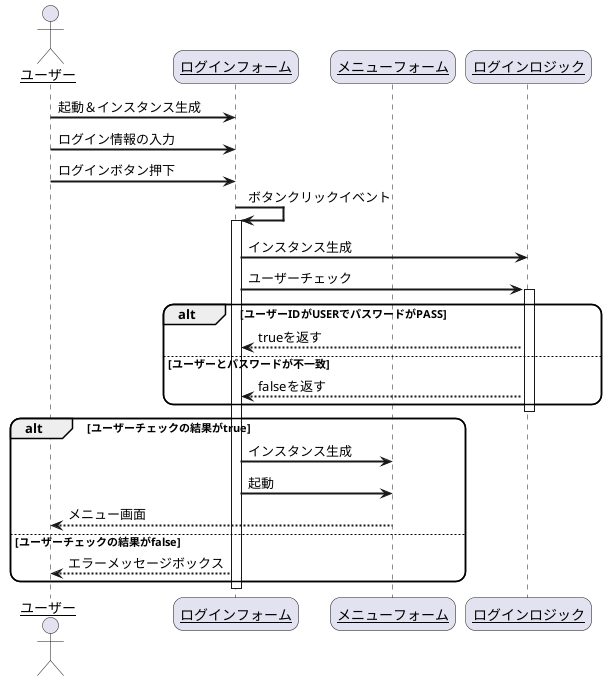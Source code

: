 @startuml
skinparam sequenceArrowThickness 2
skinparam roundcorner 20
skinparam maxmessagesize 60
skinparam sequenceParticipant underline

actor "ユーザー" as user
participant "ログインフォーム" as login_form
participant "メニューフォーム" as menu_form
participant "ログインロジック" as login_logic

user -> login_form: 起動＆インスタンス生成

user -> login_form: ログイン情報の入力
user -> login_form: ログインボタン押下
login_form -> login_form: ボタンクリックイベント
activate login_form

login_form -> login_logic: インスタンス生成
login_form -> login_logic: ユーザーチェック
activate login_logic
alt ユーザーIDがUSERでパスワードがPASS
    login_logic --> login_form: trueを返す
else ユーザーとパスワードが不一致
    login_logic --> login_form: falseを返す
end
deactivate login_logic
alt ユーザーチェックの結果がtrue
    login_form -> menu_form: インスタンス生成
    login_form -> menu_form: 起動
    menu_form --> user: メニュー画面
else ユーザーチェックの結果がfalse
    login_form --> user: エラーメッセージボックス
end
deactivate login_form

@enduml